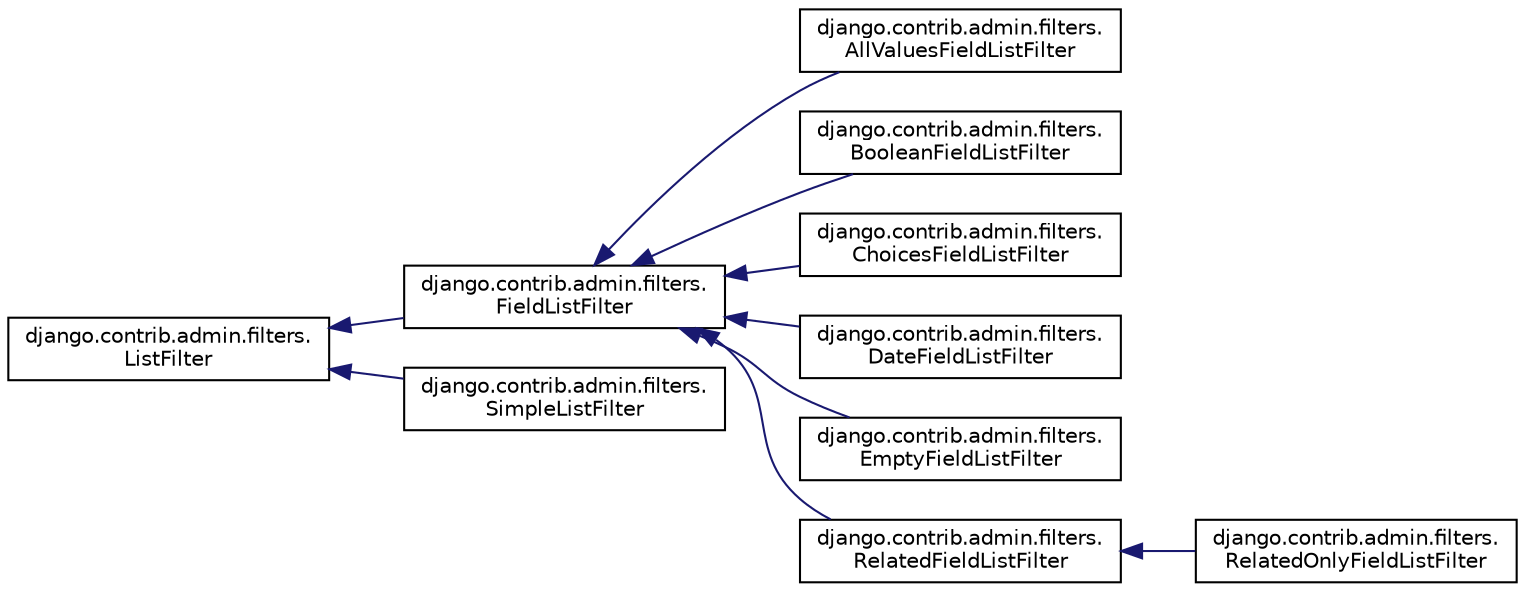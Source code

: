 digraph "Graphical Class Hierarchy"
{
 // LATEX_PDF_SIZE
  edge [fontname="Helvetica",fontsize="10",labelfontname="Helvetica",labelfontsize="10"];
  node [fontname="Helvetica",fontsize="10",shape=record];
  rankdir="LR";
  Node0 [label="django.contrib.admin.filters.\lListFilter",height=0.2,width=0.4,color="black", fillcolor="white", style="filled",URL="$da/ddb/classdjango_1_1contrib_1_1admin_1_1filters_1_1_list_filter.html",tooltip=" "];
  Node0 -> Node1 [dir="back",color="midnightblue",fontsize="10",style="solid",fontname="Helvetica"];
  Node1 [label="django.contrib.admin.filters.\lFieldListFilter",height=0.2,width=0.4,color="black", fillcolor="white", style="filled",URL="$d1/d72/classdjango_1_1contrib_1_1admin_1_1filters_1_1_field_list_filter.html",tooltip=" "];
  Node1 -> Node2 [dir="back",color="midnightblue",fontsize="10",style="solid",fontname="Helvetica"];
  Node2 [label="django.contrib.admin.filters.\lAllValuesFieldListFilter",height=0.2,width=0.4,color="black", fillcolor="white", style="filled",URL="$d8/dbb/classdjango_1_1contrib_1_1admin_1_1filters_1_1_all_values_field_list_filter.html",tooltip=" "];
  Node1 -> Node3 [dir="back",color="midnightblue",fontsize="10",style="solid",fontname="Helvetica"];
  Node3 [label="django.contrib.admin.filters.\lBooleanFieldListFilter",height=0.2,width=0.4,color="black", fillcolor="white", style="filled",URL="$d0/d77/classdjango_1_1contrib_1_1admin_1_1filters_1_1_boolean_field_list_filter.html",tooltip=" "];
  Node1 -> Node4 [dir="back",color="midnightblue",fontsize="10",style="solid",fontname="Helvetica"];
  Node4 [label="django.contrib.admin.filters.\lChoicesFieldListFilter",height=0.2,width=0.4,color="black", fillcolor="white", style="filled",URL="$da/d4b/classdjango_1_1contrib_1_1admin_1_1filters_1_1_choices_field_list_filter.html",tooltip=" "];
  Node1 -> Node5 [dir="back",color="midnightblue",fontsize="10",style="solid",fontname="Helvetica"];
  Node5 [label="django.contrib.admin.filters.\lDateFieldListFilter",height=0.2,width=0.4,color="black", fillcolor="white", style="filled",URL="$d2/dc4/classdjango_1_1contrib_1_1admin_1_1filters_1_1_date_field_list_filter.html",tooltip=" "];
  Node1 -> Node6 [dir="back",color="midnightblue",fontsize="10",style="solid",fontname="Helvetica"];
  Node6 [label="django.contrib.admin.filters.\lEmptyFieldListFilter",height=0.2,width=0.4,color="black", fillcolor="white", style="filled",URL="$d7/dde/classdjango_1_1contrib_1_1admin_1_1filters_1_1_empty_field_list_filter.html",tooltip=" "];
  Node1 -> Node7 [dir="back",color="midnightblue",fontsize="10",style="solid",fontname="Helvetica"];
  Node7 [label="django.contrib.admin.filters.\lRelatedFieldListFilter",height=0.2,width=0.4,color="black", fillcolor="white", style="filled",URL="$d1/df5/classdjango_1_1contrib_1_1admin_1_1filters_1_1_related_field_list_filter.html",tooltip=" "];
  Node7 -> Node8 [dir="back",color="midnightblue",fontsize="10",style="solid",fontname="Helvetica"];
  Node8 [label="django.contrib.admin.filters.\lRelatedOnlyFieldListFilter",height=0.2,width=0.4,color="black", fillcolor="white", style="filled",URL="$d3/d39/classdjango_1_1contrib_1_1admin_1_1filters_1_1_related_only_field_list_filter.html",tooltip=" "];
  Node0 -> Node9 [dir="back",color="midnightblue",fontsize="10",style="solid",fontname="Helvetica"];
  Node9 [label="django.contrib.admin.filters.\lSimpleListFilter",height=0.2,width=0.4,color="black", fillcolor="white", style="filled",URL="$d8/d1e/classdjango_1_1contrib_1_1admin_1_1filters_1_1_simple_list_filter.html",tooltip=" "];
}
